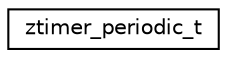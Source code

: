 digraph "Graphical Class Hierarchy"
{
 // LATEX_PDF_SIZE
  edge [fontname="Helvetica",fontsize="10",labelfontname="Helvetica",labelfontsize="10"];
  node [fontname="Helvetica",fontsize="10",shape=record];
  rankdir="LR";
  Node0 [label="ztimer_periodic_t",height=0.2,width=0.4,color="black", fillcolor="white", style="filled",URL="$structztimer__periodic__t.html",tooltip="ztimer periodic structure"];
}

